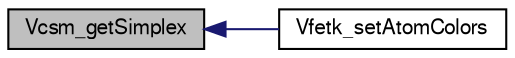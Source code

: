 digraph "Vcsm_getSimplex"
{
  edge [fontname="FreeSans",fontsize="10",labelfontname="FreeSans",labelfontsize="10"];
  node [fontname="FreeSans",fontsize="10",shape=record];
  rankdir="LR";
  Node1 [label="Vcsm_getSimplex",height=0.2,width=0.4,color="black", fillcolor="grey75", style="filled" fontcolor="black"];
  Node1 -> Node2 [dir="back",color="midnightblue",fontsize="10",style="solid",fontname="FreeSans"];
  Node2 [label="Vfetk_setAtomColors",height=0.2,width=0.4,color="black", fillcolor="white", style="filled",URL="$group___vfetk.html#gad54708c21326749cf86129d21bdeaf58",tooltip="Transfer color (partition ID) information frmo a partitioned mesh to the atoms."];
}
